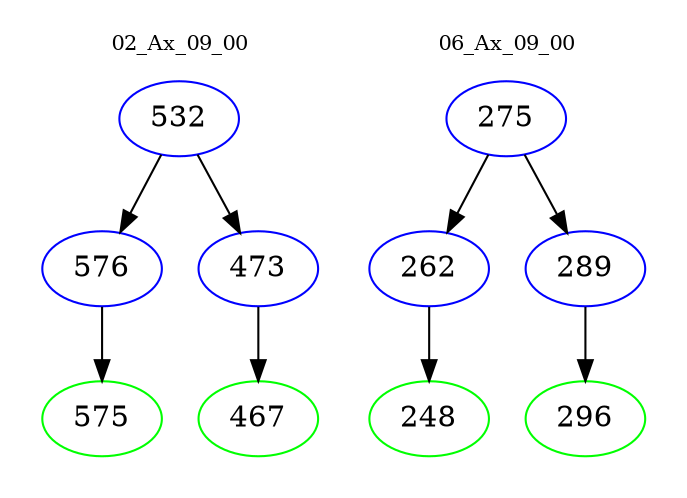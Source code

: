 digraph{
subgraph cluster_0 {
color = white
label = "02_Ax_09_00";
fontsize=10;
T0_532 [label="532", color="blue"]
T0_532 -> T0_576 [color="black"]
T0_576 [label="576", color="blue"]
T0_576 -> T0_575 [color="black"]
T0_575 [label="575", color="green"]
T0_532 -> T0_473 [color="black"]
T0_473 [label="473", color="blue"]
T0_473 -> T0_467 [color="black"]
T0_467 [label="467", color="green"]
}
subgraph cluster_1 {
color = white
label = "06_Ax_09_00";
fontsize=10;
T1_275 [label="275", color="blue"]
T1_275 -> T1_262 [color="black"]
T1_262 [label="262", color="blue"]
T1_262 -> T1_248 [color="black"]
T1_248 [label="248", color="green"]
T1_275 -> T1_289 [color="black"]
T1_289 [label="289", color="blue"]
T1_289 -> T1_296 [color="black"]
T1_296 [label="296", color="green"]
}
}
